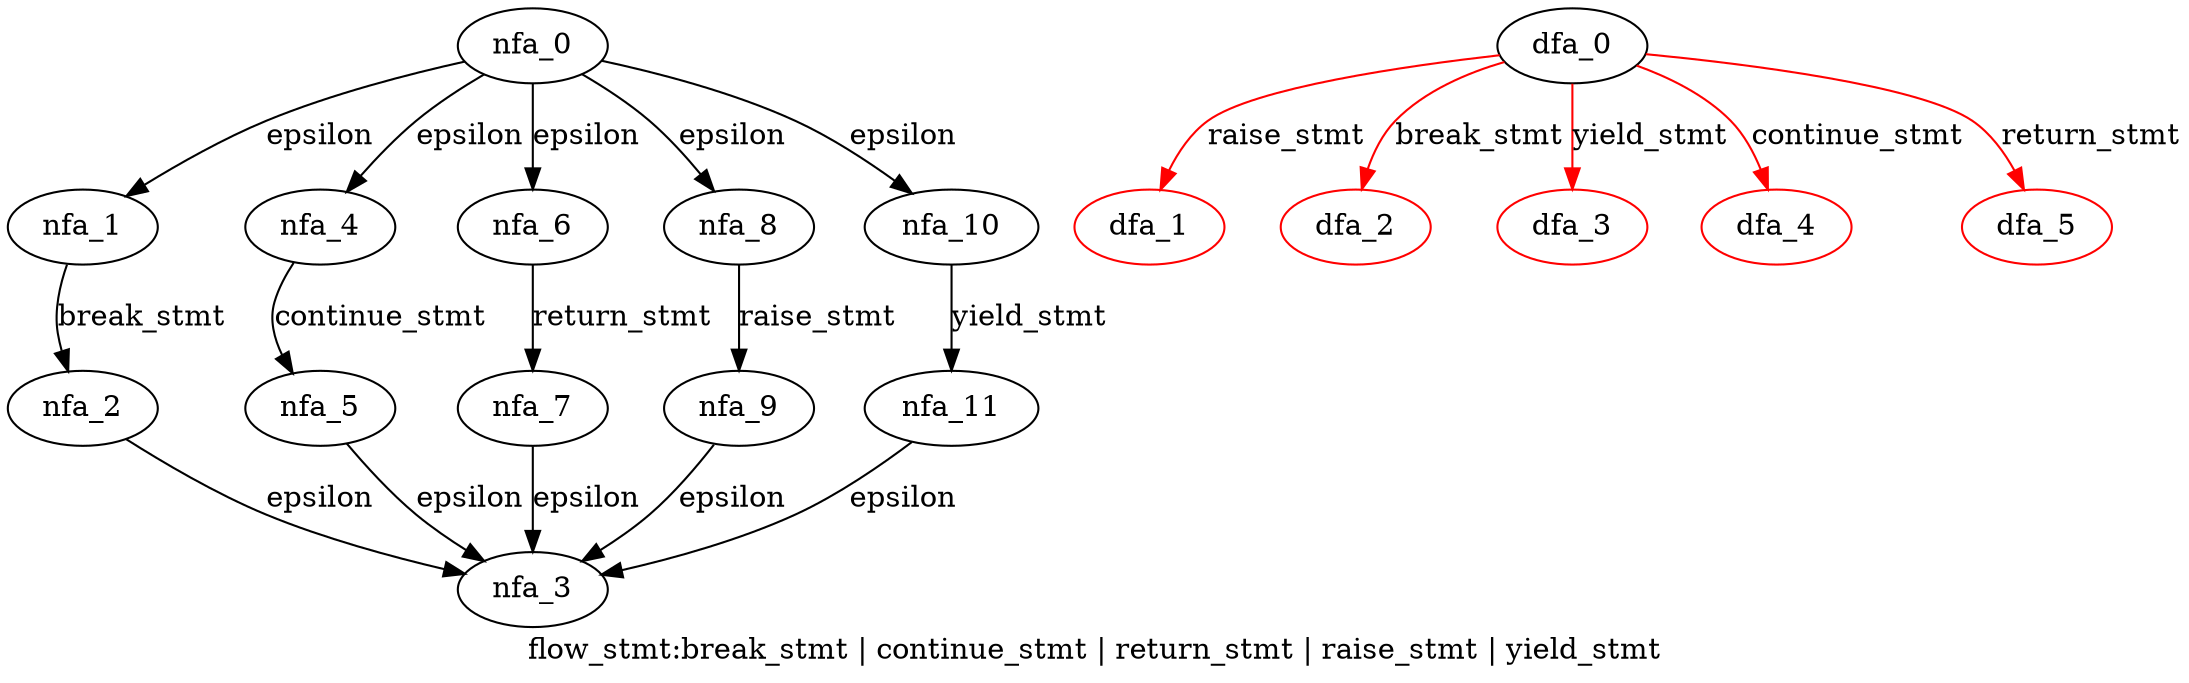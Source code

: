 digraph flow_stmt {
 graph[label="flow_stmt:break_stmt | continue_stmt | return_stmt | raise_stmt | yield_stmt"]
 subgraph flow_stmt_nfa {
  nfa_0->nfa_1[label="epsilon"]
  nfa_1->nfa_2[label="break_stmt"]
  nfa_2->nfa_3[label="epsilon"]
  nfa_0->nfa_4[label="epsilon"]
  nfa_4->nfa_5[label="continue_stmt"]
  nfa_5->nfa_3[label="epsilon"]
  nfa_0->nfa_6[label="epsilon"]
  nfa_6->nfa_7[label="return_stmt"]
  nfa_7->nfa_3[label="epsilon"]
  nfa_0->nfa_8[label="epsilon"]
  nfa_8->nfa_9[label="raise_stmt"]
  nfa_9->nfa_3[label="epsilon"]
  nfa_0->nfa_10[label="epsilon"]
  nfa_10->nfa_11[label="yield_stmt"]
  nfa_11->nfa_3[label="epsilon"]
  }
 subgraph flow_stmt_dfa {
  dfa_0->dfa_1[label="raise_stmt",color=red]
  dfa_0->dfa_2[label="break_stmt",color=red]
  dfa_0->dfa_3[label="yield_stmt",color=red]
  dfa_0->dfa_4[label="continue_stmt",color=red]
  dfa_0->dfa_5[label="return_stmt",color=red]
  dfa_1[color=red]
  dfa_2[color=red]
  dfa_3[color=red]
  dfa_4[color=red]
  dfa_5[color=red]
  }
}
